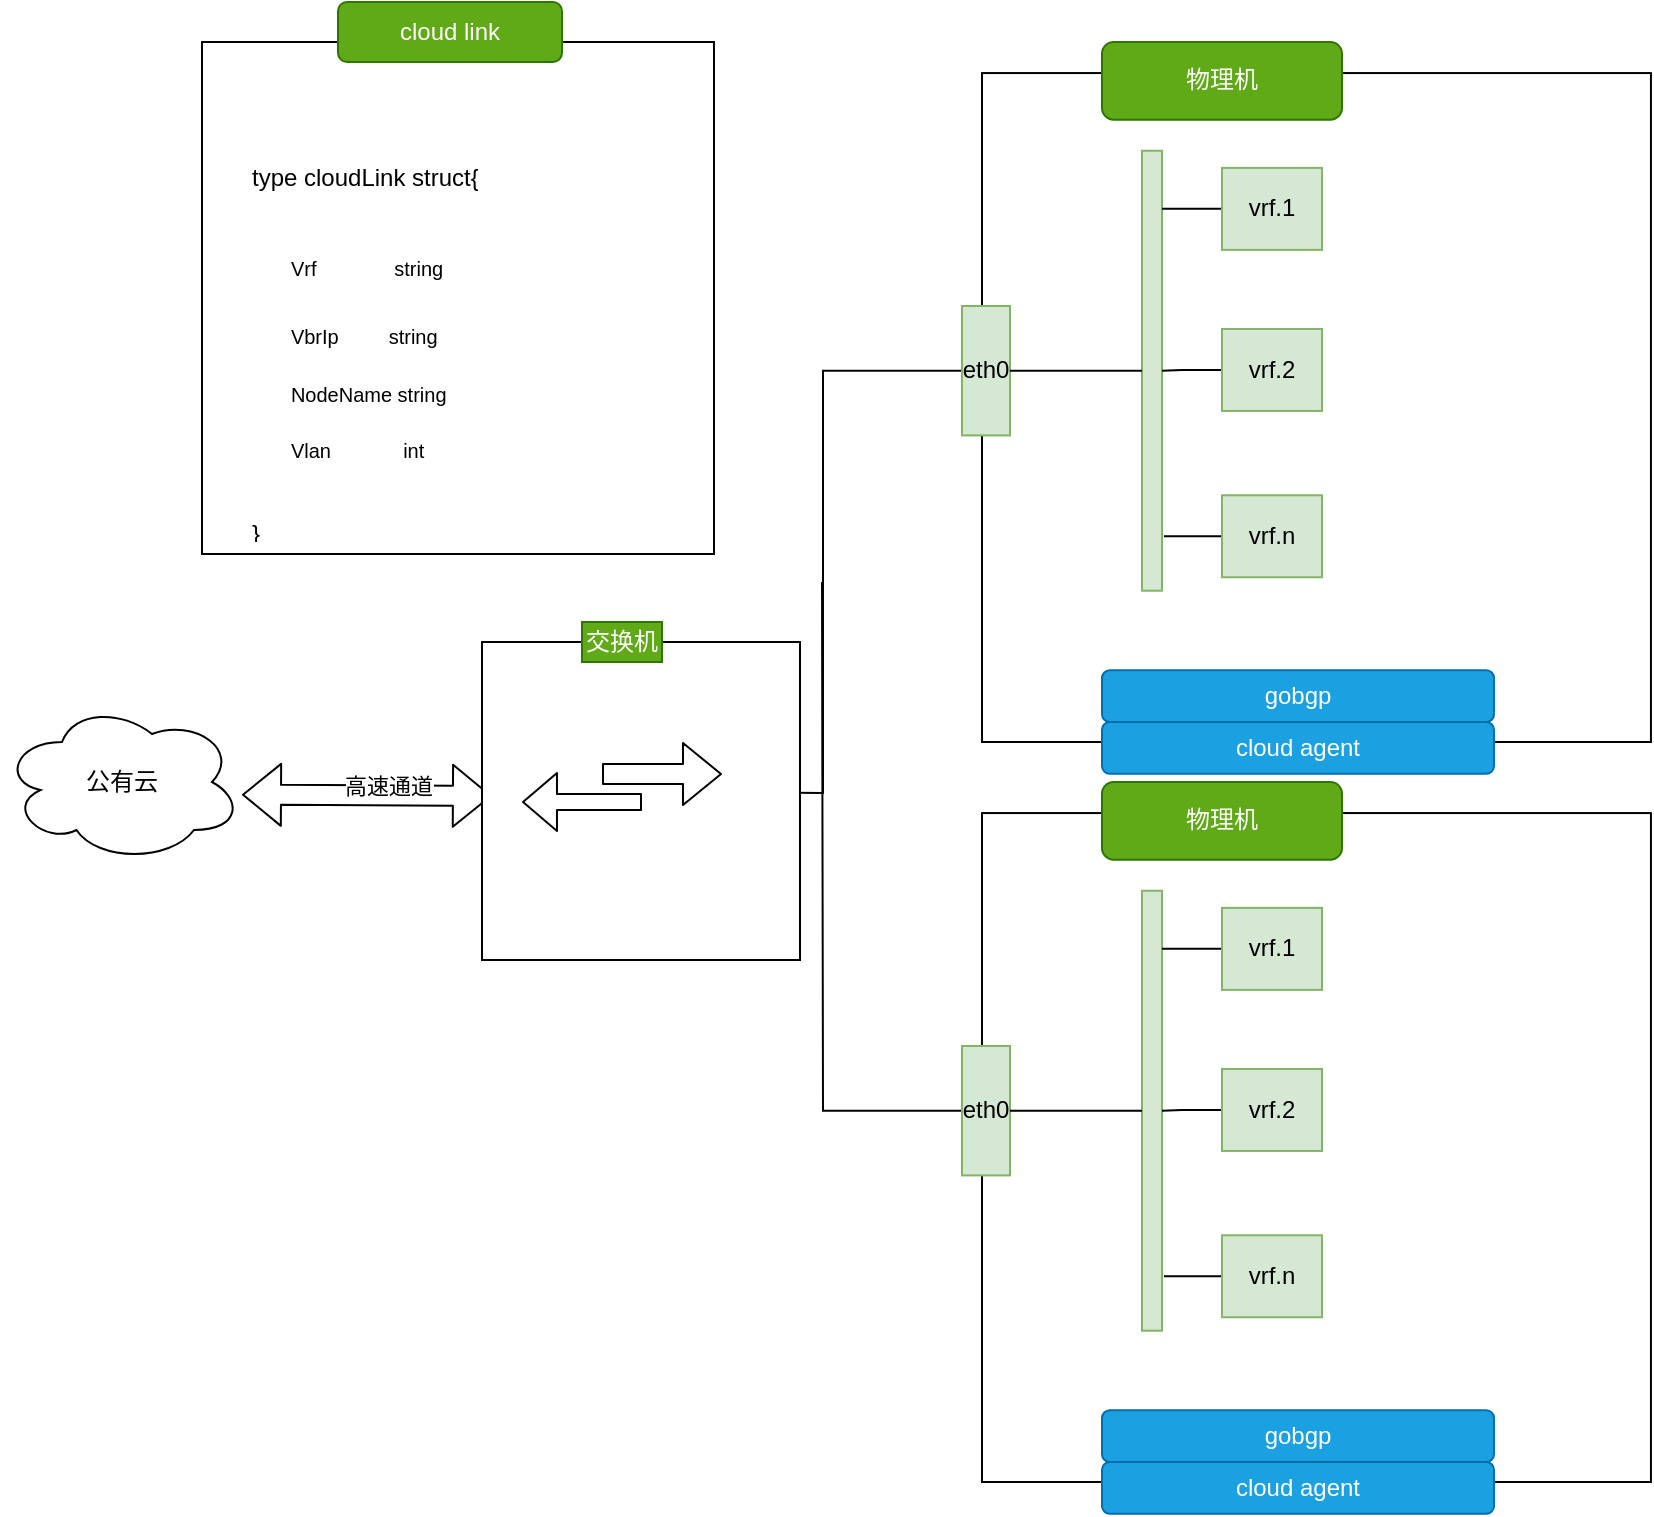 <mxfile version="14.2.9" type="github">
  <diagram id="QmIj3tBixG_UQP8EuQ48" name="Page-1">
    <mxGraphModel dx="866" dy="766" grid="1" gridSize="10" guides="1" tooltips="1" connect="1" arrows="1" fold="1" page="1" pageScale="1" pageWidth="827" pageHeight="1169" math="0" shadow="0">
      <root>
        <mxCell id="0" />
        <mxCell id="1" parent="0" />
        <mxCell id="kOLEzEvQWyc7-H1EagRc-1" value="公有云" style="ellipse;shape=cloud;whiteSpace=wrap;html=1;" vertex="1" parent="1">
          <mxGeometry x="50" y="360" width="120" height="80" as="geometry" />
        </mxCell>
        <mxCell id="kOLEzEvQWyc7-H1EagRc-3" value="" style="shape=flexArrow;endArrow=classic;startArrow=classic;html=1;exitX=-0.056;exitY=0.678;exitDx=0;exitDy=0;exitPerimeter=0;" edge="1" parent="1">
          <mxGeometry width="50" height="50" relative="1" as="geometry">
            <mxPoint x="294.96" y="407.02" as="sourcePoint" />
            <mxPoint x="169.998" y="406.326" as="targetPoint" />
          </mxGeometry>
        </mxCell>
        <mxCell id="kOLEzEvQWyc7-H1EagRc-4" value="高速通道" style="edgeLabel;html=1;align=center;verticalAlign=middle;resizable=0;points=[];" vertex="1" connectable="0" parent="kOLEzEvQWyc7-H1EagRc-3">
          <mxGeometry x="-0.159" y="-5" relative="1" as="geometry">
            <mxPoint as="offset" />
          </mxGeometry>
        </mxCell>
        <mxCell id="kOLEzEvQWyc7-H1EagRc-48" style="edgeStyle=orthogonalEdgeStyle;rounded=0;orthogonalLoop=1;jettySize=auto;html=1;entryX=0;entryY=0.5;entryDx=0;entryDy=0;endArrow=none;endFill=0;" edge="1" parent="1" target="kOLEzEvQWyc7-H1EagRc-36">
          <mxGeometry relative="1" as="geometry">
            <mxPoint x="390" y="405" as="sourcePoint" />
          </mxGeometry>
        </mxCell>
        <mxCell id="kOLEzEvQWyc7-H1EagRc-45" value="" style="group" vertex="1" connectable="0" parent="1">
          <mxGeometry x="530" y="30" width="344.47" height="360" as="geometry" />
        </mxCell>
        <mxCell id="kOLEzEvQWyc7-H1EagRc-34" value="" style="whiteSpace=wrap;html=1;aspect=fixed;" vertex="1" parent="kOLEzEvQWyc7-H1EagRc-45">
          <mxGeometry x="10" y="15.53" width="334.47" height="334.47" as="geometry" />
        </mxCell>
        <mxCell id="kOLEzEvQWyc7-H1EagRc-36" value="eth0" style="rounded=0;whiteSpace=wrap;html=1;fillColor=#d5e8d4;strokeColor=#82b366;" vertex="1" parent="kOLEzEvQWyc7-H1EagRc-45">
          <mxGeometry y="132" width="24" height="64.706" as="geometry" />
        </mxCell>
        <mxCell id="kOLEzEvQWyc7-H1EagRc-37" value="" style="rounded=0;whiteSpace=wrap;html=1;fillColor=#d5e8d4;strokeColor=#82b366;" vertex="1" parent="kOLEzEvQWyc7-H1EagRc-45">
          <mxGeometry x="90" y="54.353" width="10" height="220" as="geometry" />
        </mxCell>
        <mxCell id="kOLEzEvQWyc7-H1EagRc-35" style="edgeStyle=orthogonalEdgeStyle;rounded=0;orthogonalLoop=1;jettySize=auto;html=1;endArrow=none;endFill=0;" edge="1" parent="kOLEzEvQWyc7-H1EagRc-45" source="kOLEzEvQWyc7-H1EagRc-36" target="kOLEzEvQWyc7-H1EagRc-37">
          <mxGeometry relative="1" as="geometry" />
        </mxCell>
        <mxCell id="kOLEzEvQWyc7-H1EagRc-38" style="edgeStyle=orthogonalEdgeStyle;rounded=0;orthogonalLoop=1;jettySize=auto;html=1;entryX=1;entryY=0.132;entryDx=0;entryDy=0;entryPerimeter=0;endArrow=none;endFill=0;" edge="1" parent="kOLEzEvQWyc7-H1EagRc-45" source="kOLEzEvQWyc7-H1EagRc-39" target="kOLEzEvQWyc7-H1EagRc-37">
          <mxGeometry relative="1" as="geometry" />
        </mxCell>
        <mxCell id="kOLEzEvQWyc7-H1EagRc-39" value="vrf.1" style="whiteSpace=wrap;html=1;aspect=fixed;fillColor=#d5e8d4;strokeColor=#82b366;" vertex="1" parent="kOLEzEvQWyc7-H1EagRc-45">
          <mxGeometry x="130" y="62.941" width="50" height="41" as="geometry" />
        </mxCell>
        <mxCell id="kOLEzEvQWyc7-H1EagRc-40" style="edgeStyle=orthogonalEdgeStyle;rounded=0;orthogonalLoop=1;jettySize=auto;html=1;entryX=1;entryY=0.5;entryDx=0;entryDy=0;endArrow=none;endFill=0;" edge="1" parent="kOLEzEvQWyc7-H1EagRc-45" source="kOLEzEvQWyc7-H1EagRc-41" target="kOLEzEvQWyc7-H1EagRc-37">
          <mxGeometry relative="1" as="geometry" />
        </mxCell>
        <mxCell id="kOLEzEvQWyc7-H1EagRc-41" value="vrf.2" style="whiteSpace=wrap;html=1;aspect=fixed;fillColor=#d5e8d4;strokeColor=#82b366;" vertex="1" parent="kOLEzEvQWyc7-H1EagRc-45">
          <mxGeometry x="130" y="143.471" width="50" height="41" as="geometry" />
        </mxCell>
        <mxCell id="kOLEzEvQWyc7-H1EagRc-42" style="edgeStyle=orthogonalEdgeStyle;rounded=0;orthogonalLoop=1;jettySize=auto;html=1;entryX=1.1;entryY=0.876;entryDx=0;entryDy=0;entryPerimeter=0;endArrow=none;endFill=0;" edge="1" parent="kOLEzEvQWyc7-H1EagRc-45" source="kOLEzEvQWyc7-H1EagRc-43" target="kOLEzEvQWyc7-H1EagRc-37">
          <mxGeometry relative="1" as="geometry" />
        </mxCell>
        <mxCell id="kOLEzEvQWyc7-H1EagRc-43" value="vrf.n" style="whiteSpace=wrap;html=1;aspect=fixed;fillColor=#d5e8d4;strokeColor=#82b366;" vertex="1" parent="kOLEzEvQWyc7-H1EagRc-45">
          <mxGeometry x="130" y="226.647" width="50" height="41" as="geometry" />
        </mxCell>
        <mxCell id="kOLEzEvQWyc7-H1EagRc-44" value="物理机" style="rounded=1;whiteSpace=wrap;html=1;fillColor=#60a917;strokeColor=#2D7600;fontColor=#ffffff;" vertex="1" parent="kOLEzEvQWyc7-H1EagRc-45">
          <mxGeometry x="70" width="120" height="38.824" as="geometry" />
        </mxCell>
        <mxCell id="kOLEzEvQWyc7-H1EagRc-55" value="cloud agent" style="rounded=1;whiteSpace=wrap;html=1;fillColor=#1ba1e2;strokeColor=#006EAF;fontColor=#ffffff;" vertex="1" parent="kOLEzEvQWyc7-H1EagRc-45">
          <mxGeometry x="70" y="339.997" width="196" height="25.882" as="geometry" />
        </mxCell>
        <mxCell id="kOLEzEvQWyc7-H1EagRc-57" value="gobgp" style="rounded=1;whiteSpace=wrap;html=1;fillColor=#1ba1e2;strokeColor=#006EAF;fontColor=#ffffff;" vertex="1" parent="kOLEzEvQWyc7-H1EagRc-45">
          <mxGeometry x="70" y="314.117" width="196" height="25.882" as="geometry" />
        </mxCell>
        <mxCell id="kOLEzEvQWyc7-H1EagRc-49" style="edgeStyle=orthogonalEdgeStyle;rounded=0;orthogonalLoop=1;jettySize=auto;html=1;entryX=1;entryY=0.5;entryDx=0;entryDy=0;entryPerimeter=0;endArrow=none;endFill=0;exitX=0;exitY=0.5;exitDx=0;exitDy=0;" edge="1" parent="1" source="kOLEzEvQWyc7-H1EagRc-60">
          <mxGeometry relative="1" as="geometry">
            <mxPoint x="600" y="462" as="sourcePoint" />
            <mxPoint x="460" y="300" as="targetPoint" />
          </mxGeometry>
        </mxCell>
        <mxCell id="kOLEzEvQWyc7-H1EagRc-50" value="" style="whiteSpace=wrap;html=1;aspect=fixed;" vertex="1" parent="1">
          <mxGeometry x="150" y="30" width="256" height="256" as="geometry" />
        </mxCell>
        <mxCell id="kOLEzEvQWyc7-H1EagRc-52" value="cloud link" style="rounded=1;whiteSpace=wrap;html=1;fillColor=#60a917;strokeColor=#2D7600;fontColor=#ffffff;" vertex="1" parent="1">
          <mxGeometry x="218" y="10" width="112" height="30" as="geometry" />
        </mxCell>
        <mxCell id="kOLEzEvQWyc7-H1EagRc-53" value="&lt;h1&gt;&lt;span style=&quot;font-size: 12px ; font-weight: 400&quot;&gt;type cloudLink struct{&lt;/span&gt;&lt;/h1&gt;&lt;h1&gt;&lt;span style=&quot;font-size: 10px ; font-weight: 400&quot;&gt;&amp;nbsp; &amp;nbsp; &amp;nbsp; &amp;nbsp;V&lt;/span&gt;&lt;span style=&quot;font-size: 12px ; font-weight: 400&quot;&gt;&lt;font size=&quot;1&quot;&gt;rf&amp;nbsp; &amp;nbsp; &amp;nbsp; &amp;nbsp; &amp;nbsp; &amp;nbsp; &amp;nbsp; string&lt;/font&gt;&lt;/span&gt;&lt;/h1&gt;&lt;div&gt;&lt;span style=&quot;font-weight: 400&quot;&gt;&lt;font size=&quot;1&quot;&gt;&amp;nbsp; &amp;nbsp; &amp;nbsp; &amp;nbsp;VbrIp&amp;nbsp; &amp;nbsp; &amp;nbsp; &amp;nbsp; &amp;nbsp;string&lt;/font&gt;&lt;/span&gt;&lt;/div&gt;&lt;div&gt;&lt;span style=&quot;font-weight: 400&quot;&gt;&lt;font size=&quot;1&quot;&gt;&lt;br&gt;&lt;/font&gt;&lt;/span&gt;&lt;/div&gt;&lt;div&gt;&lt;span style=&quot;font-weight: 400&quot;&gt;&lt;font size=&quot;1&quot;&gt;&amp;nbsp; &amp;nbsp; &amp;nbsp; &amp;nbsp;NodeName string&lt;/font&gt;&lt;/span&gt;&lt;/div&gt;&lt;div&gt;&lt;span style=&quot;font-weight: 400&quot;&gt;&lt;font size=&quot;1&quot;&gt;&amp;nbsp; &amp;nbsp;&lt;/font&gt;&lt;/span&gt;&lt;/div&gt;&lt;div&gt;&lt;span style=&quot;font-weight: 400&quot;&gt;&lt;font size=&quot;1&quot;&gt;&amp;nbsp; &amp;nbsp; &amp;nbsp; &amp;nbsp;Vlan&amp;nbsp; &amp;nbsp; &amp;nbsp; &amp;nbsp; &amp;nbsp; &amp;nbsp; &amp;nbsp;int&lt;/font&gt;&lt;/span&gt;&lt;/div&gt;&lt;h1&gt;&lt;span style=&quot;font-size: 12px ; font-weight: 400&quot;&gt;}&lt;/span&gt;&lt;/h1&gt;" style="text;html=1;strokeColor=none;fillColor=none;spacing=5;spacingTop=-26;whiteSpace=wrap;overflow=hidden;rounded=0;" vertex="1" parent="1">
          <mxGeometry x="170" y="80" width="190" height="200" as="geometry" />
        </mxCell>
        <mxCell id="kOLEzEvQWyc7-H1EagRc-58" value="" style="group" vertex="1" connectable="0" parent="1">
          <mxGeometry x="530" y="400" width="344.47" height="360" as="geometry" />
        </mxCell>
        <mxCell id="kOLEzEvQWyc7-H1EagRc-59" value="" style="whiteSpace=wrap;html=1;aspect=fixed;" vertex="1" parent="kOLEzEvQWyc7-H1EagRc-58">
          <mxGeometry x="10" y="15.53" width="334.47" height="334.47" as="geometry" />
        </mxCell>
        <mxCell id="kOLEzEvQWyc7-H1EagRc-60" value="eth0" style="rounded=0;whiteSpace=wrap;html=1;fillColor=#d5e8d4;strokeColor=#82b366;" vertex="1" parent="kOLEzEvQWyc7-H1EagRc-58">
          <mxGeometry y="132" width="24" height="64.706" as="geometry" />
        </mxCell>
        <mxCell id="kOLEzEvQWyc7-H1EagRc-61" value="" style="rounded=0;whiteSpace=wrap;html=1;fillColor=#d5e8d4;strokeColor=#82b366;" vertex="1" parent="kOLEzEvQWyc7-H1EagRc-58">
          <mxGeometry x="90" y="54.353" width="10" height="220" as="geometry" />
        </mxCell>
        <mxCell id="kOLEzEvQWyc7-H1EagRc-62" style="edgeStyle=orthogonalEdgeStyle;rounded=0;orthogonalLoop=1;jettySize=auto;html=1;endArrow=none;endFill=0;" edge="1" parent="kOLEzEvQWyc7-H1EagRc-58" source="kOLEzEvQWyc7-H1EagRc-60" target="kOLEzEvQWyc7-H1EagRc-61">
          <mxGeometry relative="1" as="geometry" />
        </mxCell>
        <mxCell id="kOLEzEvQWyc7-H1EagRc-63" style="edgeStyle=orthogonalEdgeStyle;rounded=0;orthogonalLoop=1;jettySize=auto;html=1;entryX=1;entryY=0.132;entryDx=0;entryDy=0;entryPerimeter=0;endArrow=none;endFill=0;" edge="1" parent="kOLEzEvQWyc7-H1EagRc-58" source="kOLEzEvQWyc7-H1EagRc-64" target="kOLEzEvQWyc7-H1EagRc-61">
          <mxGeometry relative="1" as="geometry" />
        </mxCell>
        <mxCell id="kOLEzEvQWyc7-H1EagRc-64" value="vrf.1" style="whiteSpace=wrap;html=1;aspect=fixed;fillColor=#d5e8d4;strokeColor=#82b366;" vertex="1" parent="kOLEzEvQWyc7-H1EagRc-58">
          <mxGeometry x="130" y="62.941" width="50" height="41" as="geometry" />
        </mxCell>
        <mxCell id="kOLEzEvQWyc7-H1EagRc-65" style="edgeStyle=orthogonalEdgeStyle;rounded=0;orthogonalLoop=1;jettySize=auto;html=1;entryX=1;entryY=0.5;entryDx=0;entryDy=0;endArrow=none;endFill=0;" edge="1" parent="kOLEzEvQWyc7-H1EagRc-58" source="kOLEzEvQWyc7-H1EagRc-66" target="kOLEzEvQWyc7-H1EagRc-61">
          <mxGeometry relative="1" as="geometry" />
        </mxCell>
        <mxCell id="kOLEzEvQWyc7-H1EagRc-66" value="vrf.2" style="whiteSpace=wrap;html=1;aspect=fixed;fillColor=#d5e8d4;strokeColor=#82b366;" vertex="1" parent="kOLEzEvQWyc7-H1EagRc-58">
          <mxGeometry x="130" y="143.471" width="50" height="41" as="geometry" />
        </mxCell>
        <mxCell id="kOLEzEvQWyc7-H1EagRc-67" style="edgeStyle=orthogonalEdgeStyle;rounded=0;orthogonalLoop=1;jettySize=auto;html=1;entryX=1.1;entryY=0.876;entryDx=0;entryDy=0;entryPerimeter=0;endArrow=none;endFill=0;" edge="1" parent="kOLEzEvQWyc7-H1EagRc-58" source="kOLEzEvQWyc7-H1EagRc-68" target="kOLEzEvQWyc7-H1EagRc-61">
          <mxGeometry relative="1" as="geometry" />
        </mxCell>
        <mxCell id="kOLEzEvQWyc7-H1EagRc-68" value="vrf.n" style="whiteSpace=wrap;html=1;aspect=fixed;fillColor=#d5e8d4;strokeColor=#82b366;" vertex="1" parent="kOLEzEvQWyc7-H1EagRc-58">
          <mxGeometry x="130" y="226.647" width="50" height="41" as="geometry" />
        </mxCell>
        <mxCell id="kOLEzEvQWyc7-H1EagRc-69" value="物理机" style="rounded=1;whiteSpace=wrap;html=1;fillColor=#60a917;strokeColor=#2D7600;fontColor=#ffffff;" vertex="1" parent="kOLEzEvQWyc7-H1EagRc-58">
          <mxGeometry x="70" width="120" height="38.824" as="geometry" />
        </mxCell>
        <mxCell id="kOLEzEvQWyc7-H1EagRc-70" value="cloud agent" style="rounded=1;whiteSpace=wrap;html=1;fillColor=#1ba1e2;strokeColor=#006EAF;fontColor=#ffffff;" vertex="1" parent="kOLEzEvQWyc7-H1EagRc-58">
          <mxGeometry x="70" y="339.997" width="196" height="25.882" as="geometry" />
        </mxCell>
        <mxCell id="kOLEzEvQWyc7-H1EagRc-71" value="gobgp" style="rounded=1;whiteSpace=wrap;html=1;fillColor=#1ba1e2;strokeColor=#006EAF;fontColor=#ffffff;" vertex="1" parent="kOLEzEvQWyc7-H1EagRc-58">
          <mxGeometry x="70" y="314.117" width="196" height="25.882" as="geometry" />
        </mxCell>
        <mxCell id="kOLEzEvQWyc7-H1EagRc-78" value="" style="group" vertex="1" connectable="0" parent="1">
          <mxGeometry x="290" y="320" width="159" height="169" as="geometry" />
        </mxCell>
        <mxCell id="kOLEzEvQWyc7-H1EagRc-72" value="" style="whiteSpace=wrap;html=1;aspect=fixed;" vertex="1" parent="kOLEzEvQWyc7-H1EagRc-78">
          <mxGeometry y="10" width="159" height="159" as="geometry" />
        </mxCell>
        <mxCell id="kOLEzEvQWyc7-H1EagRc-76" value="" style="group" vertex="1" connectable="0" parent="kOLEzEvQWyc7-H1EagRc-78">
          <mxGeometry x="20" y="76" width="100" height="14" as="geometry" />
        </mxCell>
        <mxCell id="kOLEzEvQWyc7-H1EagRc-74" value="" style="shape=flexArrow;endArrow=classic;html=1;" edge="1" parent="kOLEzEvQWyc7-H1EagRc-76">
          <mxGeometry width="50" height="50" relative="1" as="geometry">
            <mxPoint x="40" as="sourcePoint" />
            <mxPoint x="100" as="targetPoint" />
          </mxGeometry>
        </mxCell>
        <mxCell id="kOLEzEvQWyc7-H1EagRc-75" value="" style="shape=flexArrow;endArrow=classic;html=1;width=8;endSize=5.33;" edge="1" parent="kOLEzEvQWyc7-H1EagRc-76">
          <mxGeometry width="50" height="50" relative="1" as="geometry">
            <mxPoint x="60" y="14" as="sourcePoint" />
            <mxPoint y="14" as="targetPoint" />
          </mxGeometry>
        </mxCell>
        <mxCell id="kOLEzEvQWyc7-H1EagRc-77" value="交换机" style="text;html=1;strokeColor=#2D7600;fillColor=#60a917;align=center;verticalAlign=middle;whiteSpace=wrap;rounded=0;fontColor=#ffffff;" vertex="1" parent="kOLEzEvQWyc7-H1EagRc-78">
          <mxGeometry x="50" width="40" height="20" as="geometry" />
        </mxCell>
        <mxCell id="kOLEzEvQWyc7-H1EagRc-79" style="edgeStyle=orthogonalEdgeStyle;rounded=0;orthogonalLoop=1;jettySize=auto;html=1;exitX=0;exitY=0.25;exitDx=0;exitDy=0;endArrow=none;endFill=0;" edge="1" parent="1" source="kOLEzEvQWyc7-H1EagRc-77">
          <mxGeometry relative="1" as="geometry">
            <mxPoint x="340" y="325" as="targetPoint" />
          </mxGeometry>
        </mxCell>
      </root>
    </mxGraphModel>
  </diagram>
</mxfile>
